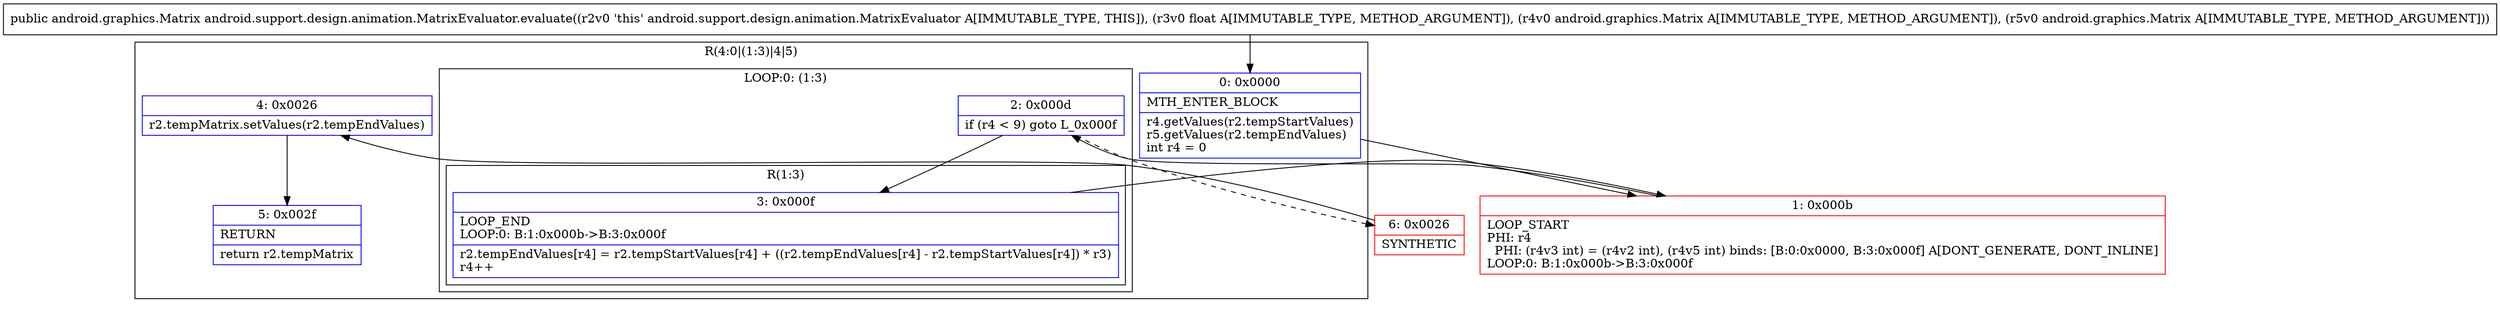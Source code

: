 digraph "CFG forandroid.support.design.animation.MatrixEvaluator.evaluate(FLandroid\/graphics\/Matrix;Landroid\/graphics\/Matrix;)Landroid\/graphics\/Matrix;" {
subgraph cluster_Region_1532774301 {
label = "R(4:0|(1:3)|4|5)";
node [shape=record,color=blue];
Node_0 [shape=record,label="{0\:\ 0x0000|MTH_ENTER_BLOCK\l|r4.getValues(r2.tempStartValues)\lr5.getValues(r2.tempEndValues)\lint r4 = 0\l}"];
subgraph cluster_LoopRegion_1746024283 {
label = "LOOP:0: (1:3)";
node [shape=record,color=blue];
Node_2 [shape=record,label="{2\:\ 0x000d|if (r4 \< 9) goto L_0x000f\l}"];
subgraph cluster_Region_1356895318 {
label = "R(1:3)";
node [shape=record,color=blue];
Node_3 [shape=record,label="{3\:\ 0x000f|LOOP_END\lLOOP:0: B:1:0x000b\-\>B:3:0x000f\l|r2.tempEndValues[r4] = r2.tempStartValues[r4] + ((r2.tempEndValues[r4] \- r2.tempStartValues[r4]) * r3)\lr4++\l}"];
}
}
Node_4 [shape=record,label="{4\:\ 0x0026|r2.tempMatrix.setValues(r2.tempEndValues)\l}"];
Node_5 [shape=record,label="{5\:\ 0x002f|RETURN\l|return r2.tempMatrix\l}"];
}
Node_1 [shape=record,color=red,label="{1\:\ 0x000b|LOOP_START\lPHI: r4 \l  PHI: (r4v3 int) = (r4v2 int), (r4v5 int) binds: [B:0:0x0000, B:3:0x000f] A[DONT_GENERATE, DONT_INLINE]\lLOOP:0: B:1:0x000b\-\>B:3:0x000f\l}"];
Node_6 [shape=record,color=red,label="{6\:\ 0x0026|SYNTHETIC\l}"];
MethodNode[shape=record,label="{public android.graphics.Matrix android.support.design.animation.MatrixEvaluator.evaluate((r2v0 'this' android.support.design.animation.MatrixEvaluator A[IMMUTABLE_TYPE, THIS]), (r3v0 float A[IMMUTABLE_TYPE, METHOD_ARGUMENT]), (r4v0 android.graphics.Matrix A[IMMUTABLE_TYPE, METHOD_ARGUMENT]), (r5v0 android.graphics.Matrix A[IMMUTABLE_TYPE, METHOD_ARGUMENT])) }"];
MethodNode -> Node_0;
Node_0 -> Node_1;
Node_2 -> Node_3;
Node_2 -> Node_6[style=dashed];
Node_3 -> Node_1;
Node_4 -> Node_5;
Node_1 -> Node_2;
Node_6 -> Node_4;
}

